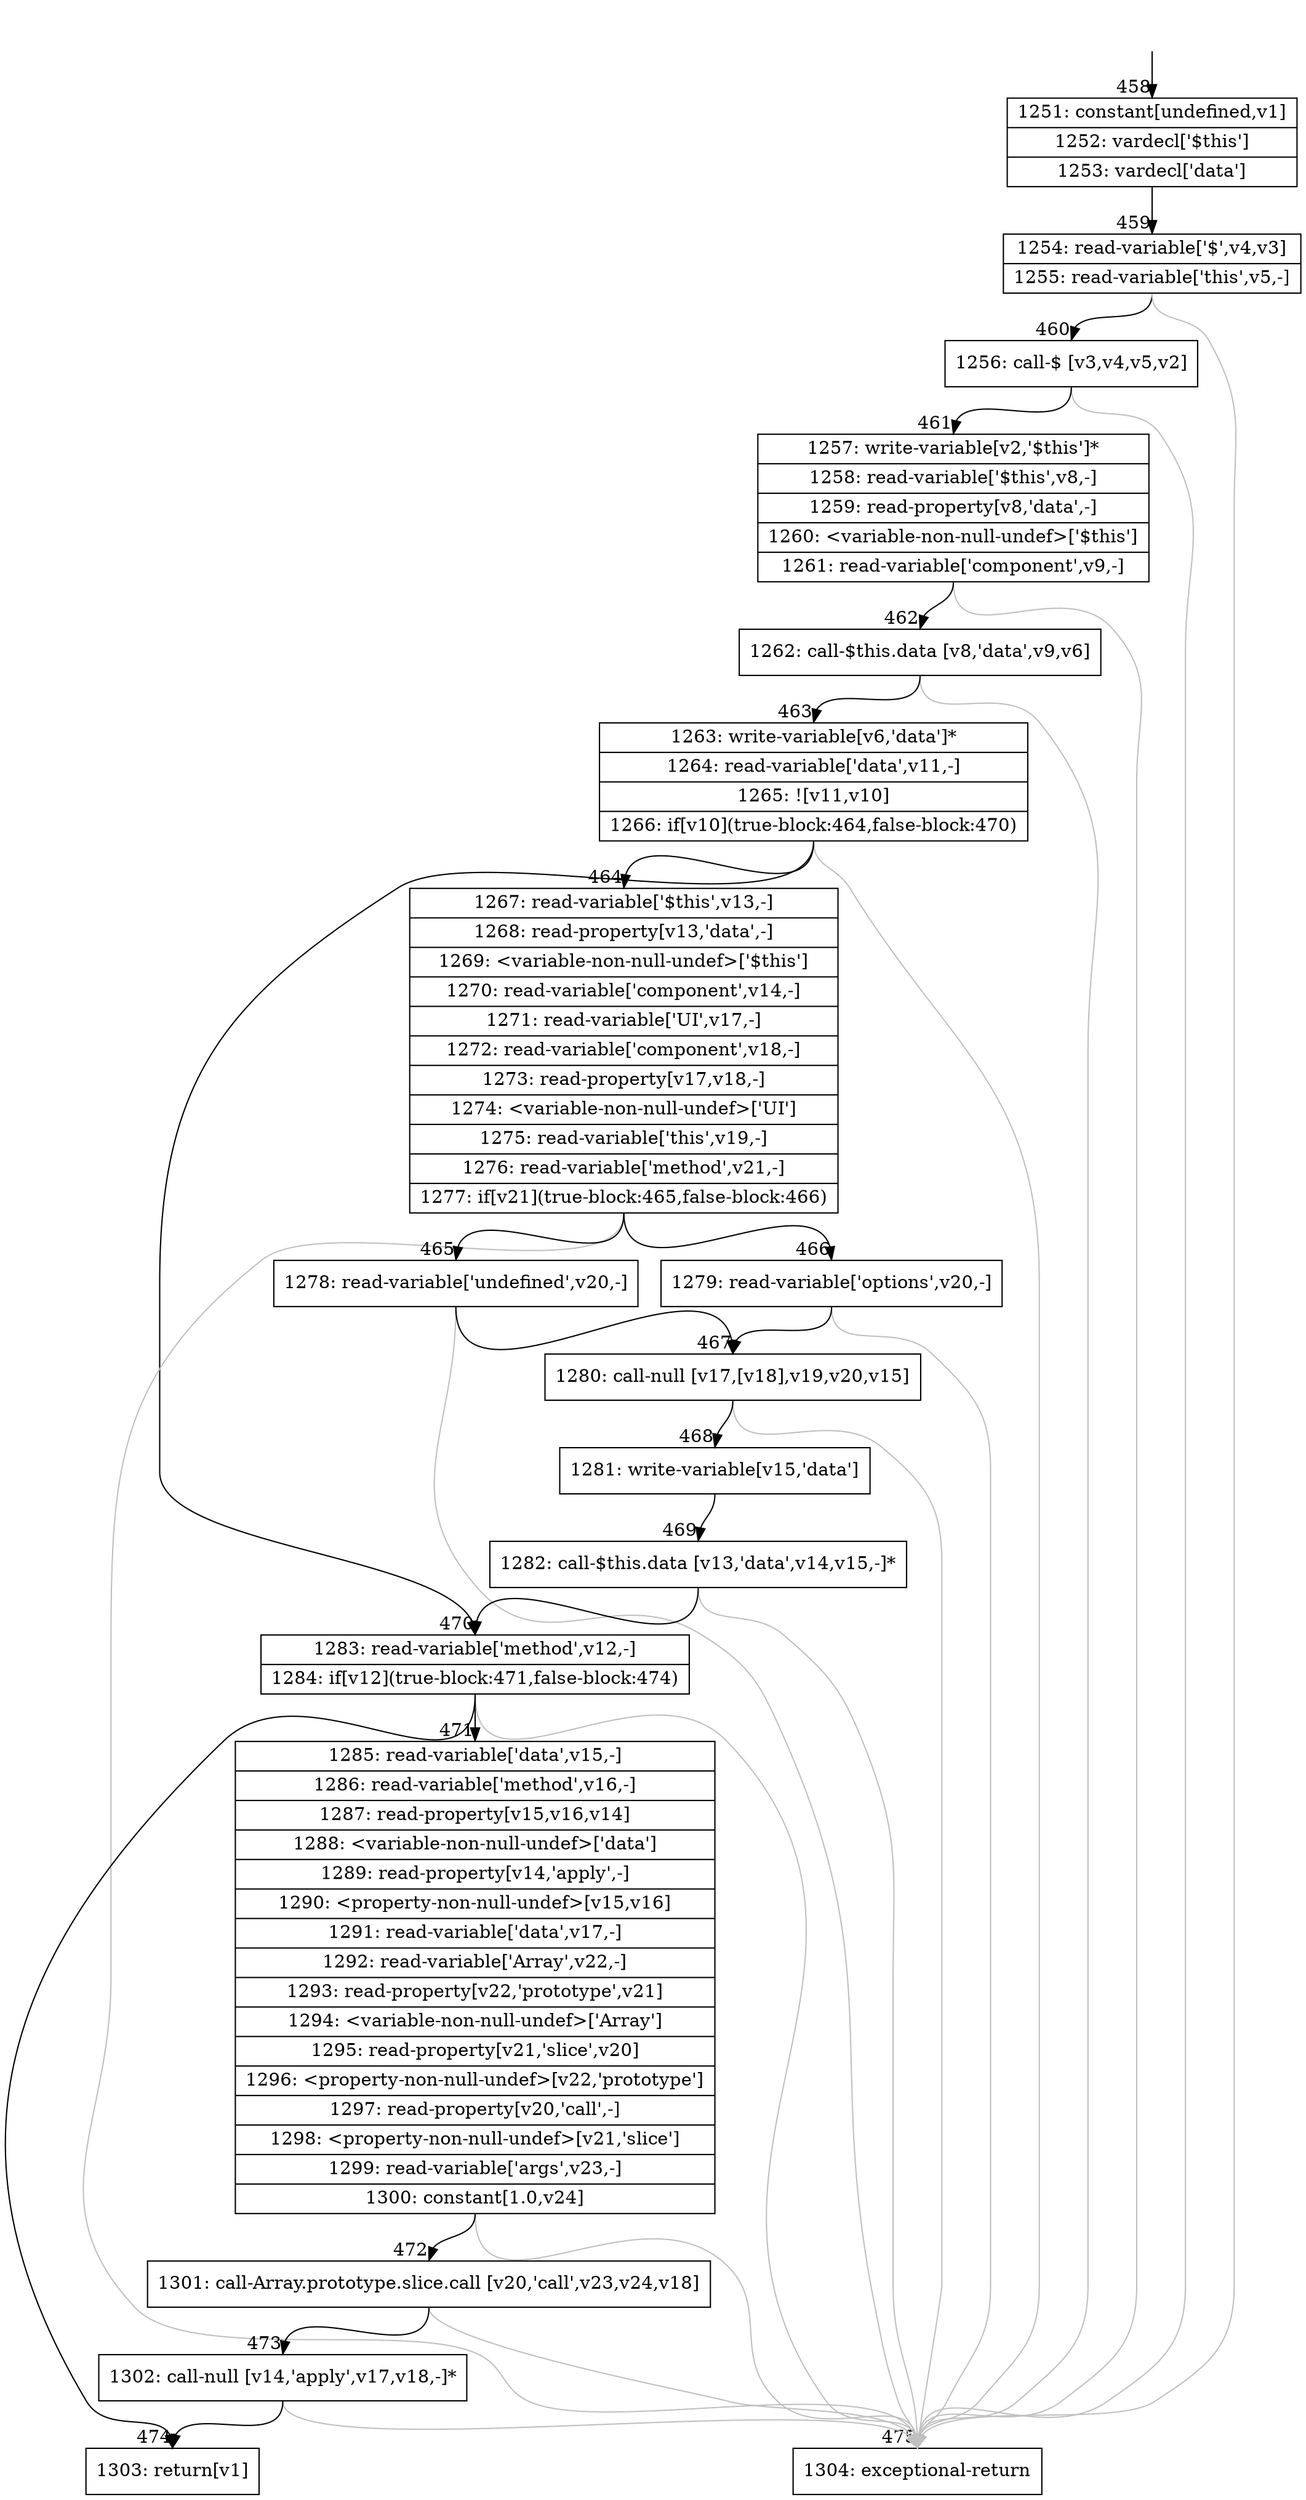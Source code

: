 digraph {
rankdir="TD"
BB_entry33[shape=none,label=""];
BB_entry33 -> BB458 [tailport=s, headport=n, headlabel="    458"]
BB458 [shape=record label="{1251: constant[undefined,v1]|1252: vardecl['$this']|1253: vardecl['data']}" ] 
BB458 -> BB459 [tailport=s, headport=n, headlabel="      459"]
BB459 [shape=record label="{1254: read-variable['$',v4,v3]|1255: read-variable['this',v5,-]}" ] 
BB459 -> BB460 [tailport=s, headport=n, headlabel="      460"]
BB459 -> BB475 [tailport=s, headport=n, color=gray, headlabel="      475"]
BB460 [shape=record label="{1256: call-$ [v3,v4,v5,v2]}" ] 
BB460 -> BB461 [tailport=s, headport=n, headlabel="      461"]
BB460 -> BB475 [tailport=s, headport=n, color=gray]
BB461 [shape=record label="{1257: write-variable[v2,'$this']*|1258: read-variable['$this',v8,-]|1259: read-property[v8,'data',-]|1260: \<variable-non-null-undef\>['$this']|1261: read-variable['component',v9,-]}" ] 
BB461 -> BB462 [tailport=s, headport=n, headlabel="      462"]
BB461 -> BB475 [tailport=s, headport=n, color=gray]
BB462 [shape=record label="{1262: call-$this.data [v8,'data',v9,v6]}" ] 
BB462 -> BB463 [tailport=s, headport=n, headlabel="      463"]
BB462 -> BB475 [tailport=s, headport=n, color=gray]
BB463 [shape=record label="{1263: write-variable[v6,'data']*|1264: read-variable['data',v11,-]|1265: ![v11,v10]|1266: if[v10](true-block:464,false-block:470)}" ] 
BB463 -> BB464 [tailport=s, headport=n, headlabel="      464"]
BB463 -> BB470 [tailport=s, headport=n, headlabel="      470"]
BB463 -> BB475 [tailport=s, headport=n, color=gray]
BB464 [shape=record label="{1267: read-variable['$this',v13,-]|1268: read-property[v13,'data',-]|1269: \<variable-non-null-undef\>['$this']|1270: read-variable['component',v14,-]|1271: read-variable['UI',v17,-]|1272: read-variable['component',v18,-]|1273: read-property[v17,v18,-]|1274: \<variable-non-null-undef\>['UI']|1275: read-variable['this',v19,-]|1276: read-variable['method',v21,-]|1277: if[v21](true-block:465,false-block:466)}" ] 
BB464 -> BB465 [tailport=s, headport=n, headlabel="      465"]
BB464 -> BB466 [tailport=s, headport=n, headlabel="      466"]
BB464 -> BB475 [tailport=s, headport=n, color=gray]
BB465 [shape=record label="{1278: read-variable['undefined',v20,-]}" ] 
BB465 -> BB467 [tailport=s, headport=n, headlabel="      467"]
BB465 -> BB475 [tailport=s, headport=n, color=gray]
BB466 [shape=record label="{1279: read-variable['options',v20,-]}" ] 
BB466 -> BB467 [tailport=s, headport=n]
BB466 -> BB475 [tailport=s, headport=n, color=gray]
BB467 [shape=record label="{1280: call-null [v17,[v18],v19,v20,v15]}" ] 
BB467 -> BB468 [tailport=s, headport=n, headlabel="      468"]
BB467 -> BB475 [tailport=s, headport=n, color=gray]
BB468 [shape=record label="{1281: write-variable[v15,'data']}" ] 
BB468 -> BB469 [tailport=s, headport=n, headlabel="      469"]
BB469 [shape=record label="{1282: call-$this.data [v13,'data',v14,v15,-]*}" ] 
BB469 -> BB470 [tailport=s, headport=n]
BB469 -> BB475 [tailport=s, headport=n, color=gray]
BB470 [shape=record label="{1283: read-variable['method',v12,-]|1284: if[v12](true-block:471,false-block:474)}" ] 
BB470 -> BB471 [tailport=s, headport=n, headlabel="      471"]
BB470 -> BB474 [tailport=s, headport=n, headlabel="      474"]
BB470 -> BB475 [tailport=s, headport=n, color=gray]
BB471 [shape=record label="{1285: read-variable['data',v15,-]|1286: read-variable['method',v16,-]|1287: read-property[v15,v16,v14]|1288: \<variable-non-null-undef\>['data']|1289: read-property[v14,'apply',-]|1290: \<property-non-null-undef\>[v15,v16]|1291: read-variable['data',v17,-]|1292: read-variable['Array',v22,-]|1293: read-property[v22,'prototype',v21]|1294: \<variable-non-null-undef\>['Array']|1295: read-property[v21,'slice',v20]|1296: \<property-non-null-undef\>[v22,'prototype']|1297: read-property[v20,'call',-]|1298: \<property-non-null-undef\>[v21,'slice']|1299: read-variable['args',v23,-]|1300: constant[1.0,v24]}" ] 
BB471 -> BB472 [tailport=s, headport=n, headlabel="      472"]
BB471 -> BB475 [tailport=s, headport=n, color=gray]
BB472 [shape=record label="{1301: call-Array.prototype.slice.call [v20,'call',v23,v24,v18]}" ] 
BB472 -> BB473 [tailport=s, headport=n, headlabel="      473"]
BB472 -> BB475 [tailport=s, headport=n, color=gray]
BB473 [shape=record label="{1302: call-null [v14,'apply',v17,v18,-]*}" ] 
BB473 -> BB474 [tailport=s, headport=n]
BB473 -> BB475 [tailport=s, headport=n, color=gray]
BB474 [shape=record label="{1303: return[v1]}" ] 
BB475 [shape=record label="{1304: exceptional-return}" ] 
//#$~ 369
}

